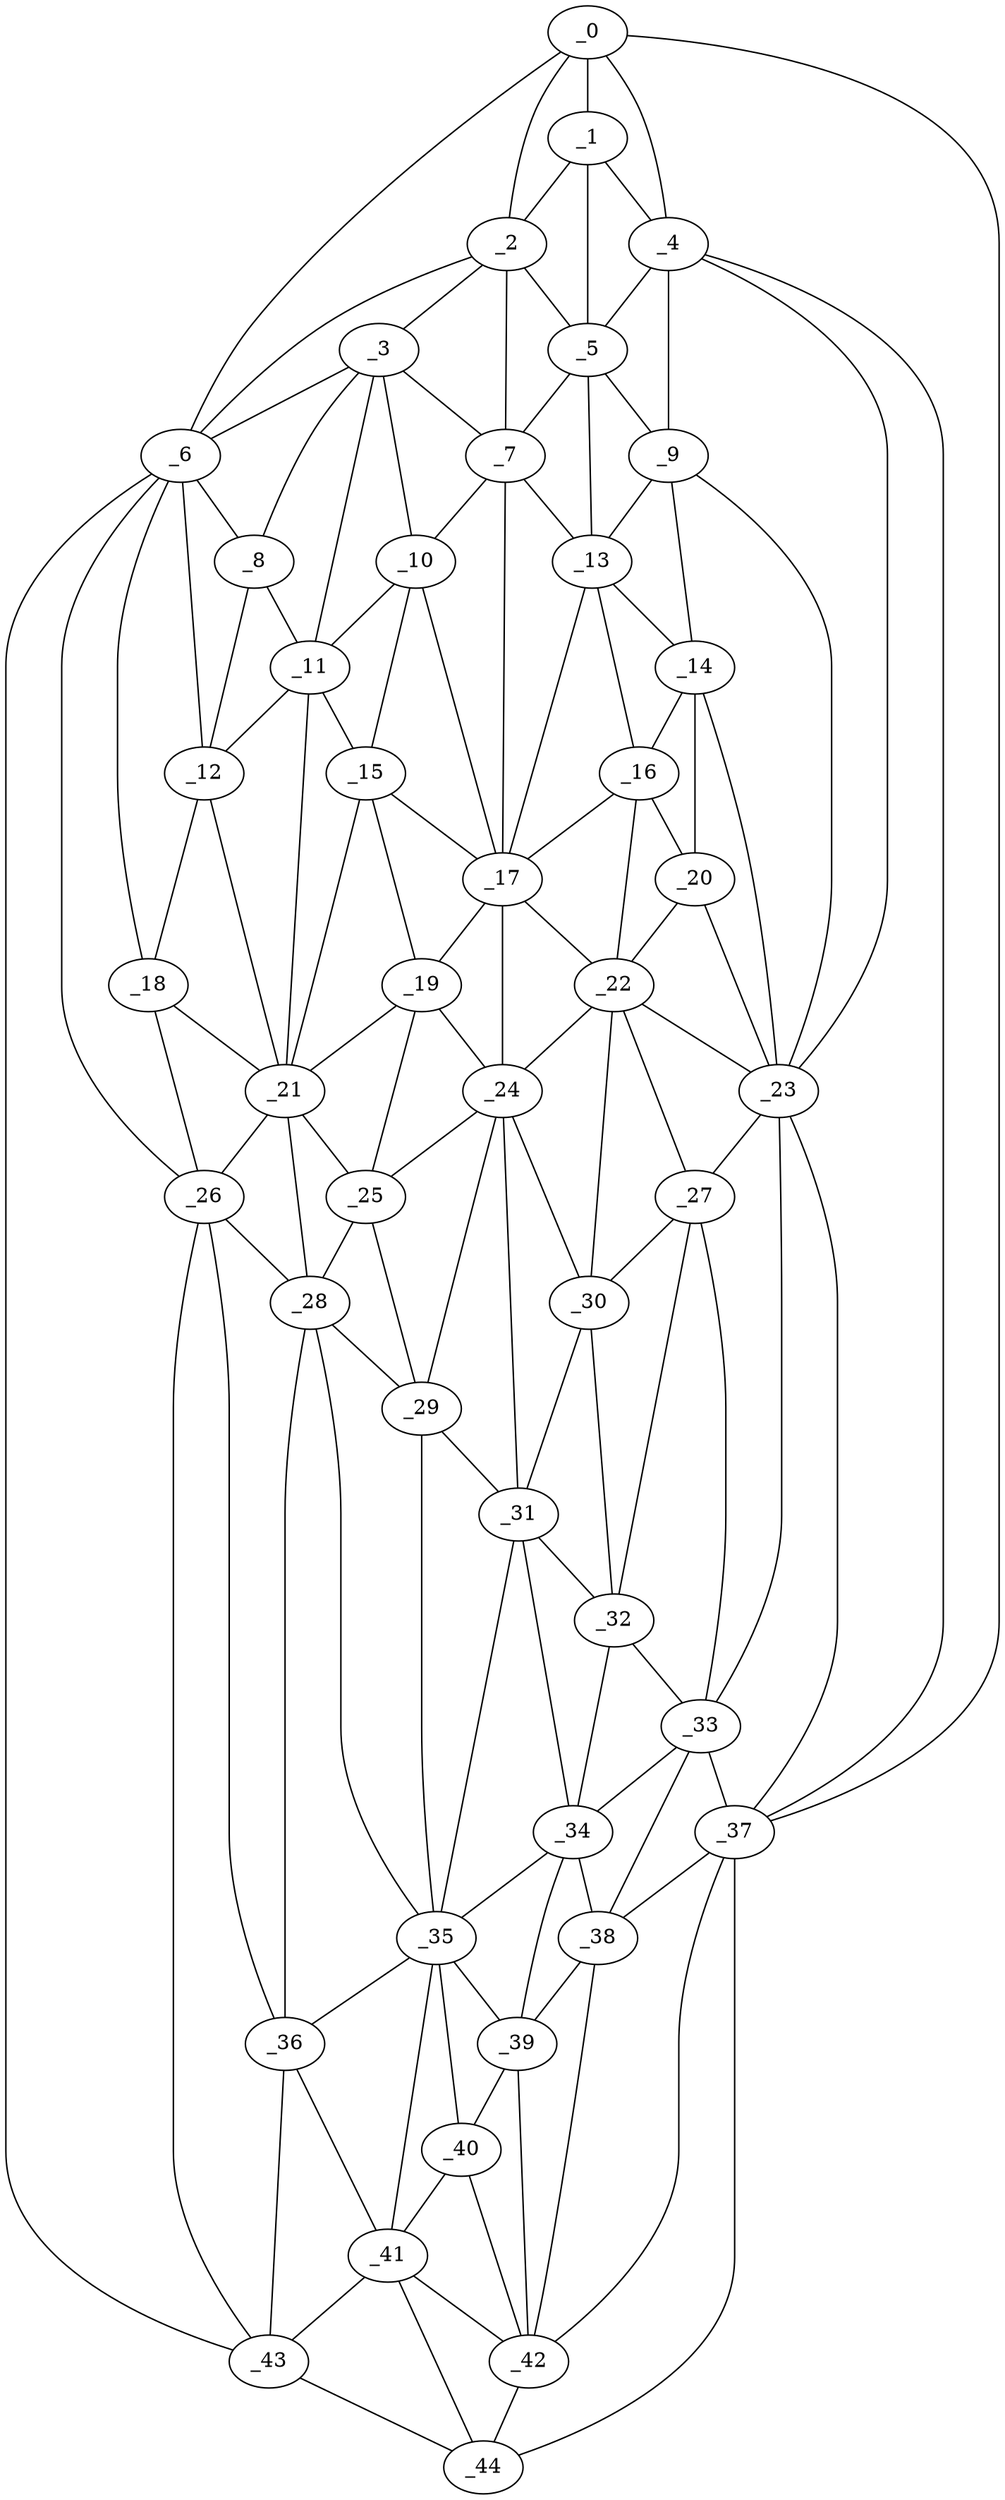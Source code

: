 graph "obj1__80.gxl" {
	_0	 [x=5,
		y=31];
	_1	 [x=20,
		y=31];
	_0 -- _1	 [valence=2];
	_2	 [x=20,
		y=55];
	_0 -- _2	 [valence=1];
	_4	 [x=30,
		y=30];
	_0 -- _4	 [valence=1];
	_6	 [x=31,
		y=100];
	_0 -- _6	 [valence=1];
	_37	 [x=90,
		y=26];
	_0 -- _37	 [valence=1];
	_1 -- _2	 [valence=2];
	_1 -- _4	 [valence=2];
	_5	 [x=30,
		y=41];
	_1 -- _5	 [valence=2];
	_3	 [x=25,
		y=65];
	_2 -- _3	 [valence=2];
	_2 -- _5	 [valence=2];
	_2 -- _6	 [valence=1];
	_7	 [x=33,
		y=48];
	_2 -- _7	 [valence=2];
	_3 -- _6	 [valence=2];
	_3 -- _7	 [valence=1];
	_8	 [x=33,
		y=81];
	_3 -- _8	 [valence=1];
	_10	 [x=41,
		y=59];
	_3 -- _10	 [valence=2];
	_11	 [x=41,
		y=67];
	_3 -- _11	 [valence=2];
	_4 -- _5	 [valence=1];
	_9	 [x=40,
		y=33];
	_4 -- _9	 [valence=2];
	_23	 [x=62,
		y=34];
	_4 -- _23	 [valence=2];
	_4 -- _37	 [valence=2];
	_5 -- _7	 [valence=2];
	_5 -- _9	 [valence=1];
	_13	 [x=44,
		y=40];
	_5 -- _13	 [valence=2];
	_6 -- _8	 [valence=2];
	_12	 [x=43,
		y=84];
	_6 -- _12	 [valence=2];
	_18	 [x=54,
		y=83];
	_6 -- _18	 [valence=2];
	_26	 [x=67,
		y=83];
	_6 -- _26	 [valence=1];
	_43	 [x=125,
		y=95];
	_6 -- _43	 [valence=1];
	_7 -- _10	 [valence=2];
	_7 -- _13	 [valence=1];
	_17	 [x=50,
		y=51];
	_7 -- _17	 [valence=2];
	_8 -- _11	 [valence=2];
	_8 -- _12	 [valence=1];
	_9 -- _13	 [valence=2];
	_14	 [x=45,
		y=34];
	_9 -- _14	 [valence=1];
	_9 -- _23	 [valence=1];
	_10 -- _11	 [valence=1];
	_15	 [x=47,
		y=61];
	_10 -- _15	 [valence=2];
	_10 -- _17	 [valence=2];
	_11 -- _12	 [valence=2];
	_11 -- _15	 [valence=2];
	_21	 [x=56,
		y=71];
	_11 -- _21	 [valence=1];
	_12 -- _18	 [valence=1];
	_12 -- _21	 [valence=1];
	_13 -- _14	 [valence=2];
	_16	 [x=49,
		y=36];
	_13 -- _16	 [valence=1];
	_13 -- _17	 [valence=2];
	_14 -- _16	 [valence=2];
	_20	 [x=56,
		y=35];
	_14 -- _20	 [valence=2];
	_14 -- _23	 [valence=2];
	_15 -- _17	 [valence=1];
	_19	 [x=55,
		y=62];
	_15 -- _19	 [valence=2];
	_15 -- _21	 [valence=2];
	_16 -- _17	 [valence=2];
	_16 -- _20	 [valence=2];
	_22	 [x=60,
		y=42];
	_16 -- _22	 [valence=2];
	_17 -- _19	 [valence=2];
	_17 -- _22	 [valence=1];
	_24	 [x=62,
		y=52];
	_17 -- _24	 [valence=2];
	_18 -- _21	 [valence=2];
	_18 -- _26	 [valence=1];
	_19 -- _21	 [valence=1];
	_19 -- _24	 [valence=2];
	_25	 [x=63,
		y=62];
	_19 -- _25	 [valence=2];
	_20 -- _22	 [valence=2];
	_20 -- _23	 [valence=2];
	_21 -- _25	 [valence=1];
	_21 -- _26	 [valence=2];
	_28	 [x=69,
		y=71];
	_21 -- _28	 [valence=2];
	_22 -- _23	 [valence=2];
	_22 -- _24	 [valence=1];
	_27	 [x=68,
		y=37];
	_22 -- _27	 [valence=1];
	_30	 [x=72,
		y=45];
	_22 -- _30	 [valence=2];
	_23 -- _27	 [valence=2];
	_33	 [x=85,
		y=33];
	_23 -- _33	 [valence=2];
	_23 -- _37	 [valence=1];
	_24 -- _25	 [valence=1];
	_29	 [x=71,
		y=62];
	_24 -- _29	 [valence=2];
	_24 -- _30	 [valence=1];
	_31	 [x=77,
		y=52];
	_24 -- _31	 [valence=2];
	_25 -- _28	 [valence=1];
	_25 -- _29	 [valence=2];
	_26 -- _28	 [valence=2];
	_36	 [x=88,
		y=81];
	_26 -- _36	 [valence=2];
	_26 -- _43	 [valence=2];
	_27 -- _30	 [valence=2];
	_32	 [x=78,
		y=45];
	_27 -- _32	 [valence=2];
	_27 -- _33	 [valence=2];
	_28 -- _29	 [valence=1];
	_35	 [x=87,
		y=67];
	_28 -- _35	 [valence=2];
	_28 -- _36	 [valence=2];
	_29 -- _31	 [valence=2];
	_29 -- _35	 [valence=2];
	_30 -- _31	 [valence=2];
	_30 -- _32	 [valence=2];
	_31 -- _32	 [valence=2];
	_34	 [x=86,
		y=48];
	_31 -- _34	 [valence=2];
	_31 -- _35	 [valence=2];
	_32 -- _33	 [valence=2];
	_32 -- _34	 [valence=1];
	_33 -- _34	 [valence=2];
	_33 -- _37	 [valence=1];
	_38	 [x=93,
		y=40];
	_33 -- _38	 [valence=1];
	_34 -- _35	 [valence=2];
	_34 -- _38	 [valence=1];
	_39	 [x=97,
		y=54];
	_34 -- _39	 [valence=2];
	_35 -- _36	 [valence=1];
	_35 -- _39	 [valence=2];
	_40	 [x=99,
		y=59];
	_35 -- _40	 [valence=2];
	_41	 [x=103,
		y=66];
	_35 -- _41	 [valence=1];
	_36 -- _41	 [valence=2];
	_36 -- _43	 [valence=2];
	_37 -- _38	 [valence=2];
	_42	 [x=104,
		y=46];
	_37 -- _42	 [valence=2];
	_44	 [x=126,
		y=73];
	_37 -- _44	 [valence=1];
	_38 -- _39	 [valence=2];
	_38 -- _42	 [valence=1];
	_39 -- _40	 [valence=1];
	_39 -- _42	 [valence=2];
	_40 -- _41	 [valence=1];
	_40 -- _42	 [valence=2];
	_41 -- _42	 [valence=2];
	_41 -- _43	 [valence=2];
	_41 -- _44	 [valence=2];
	_42 -- _44	 [valence=1];
	_43 -- _44	 [valence=1];
}
